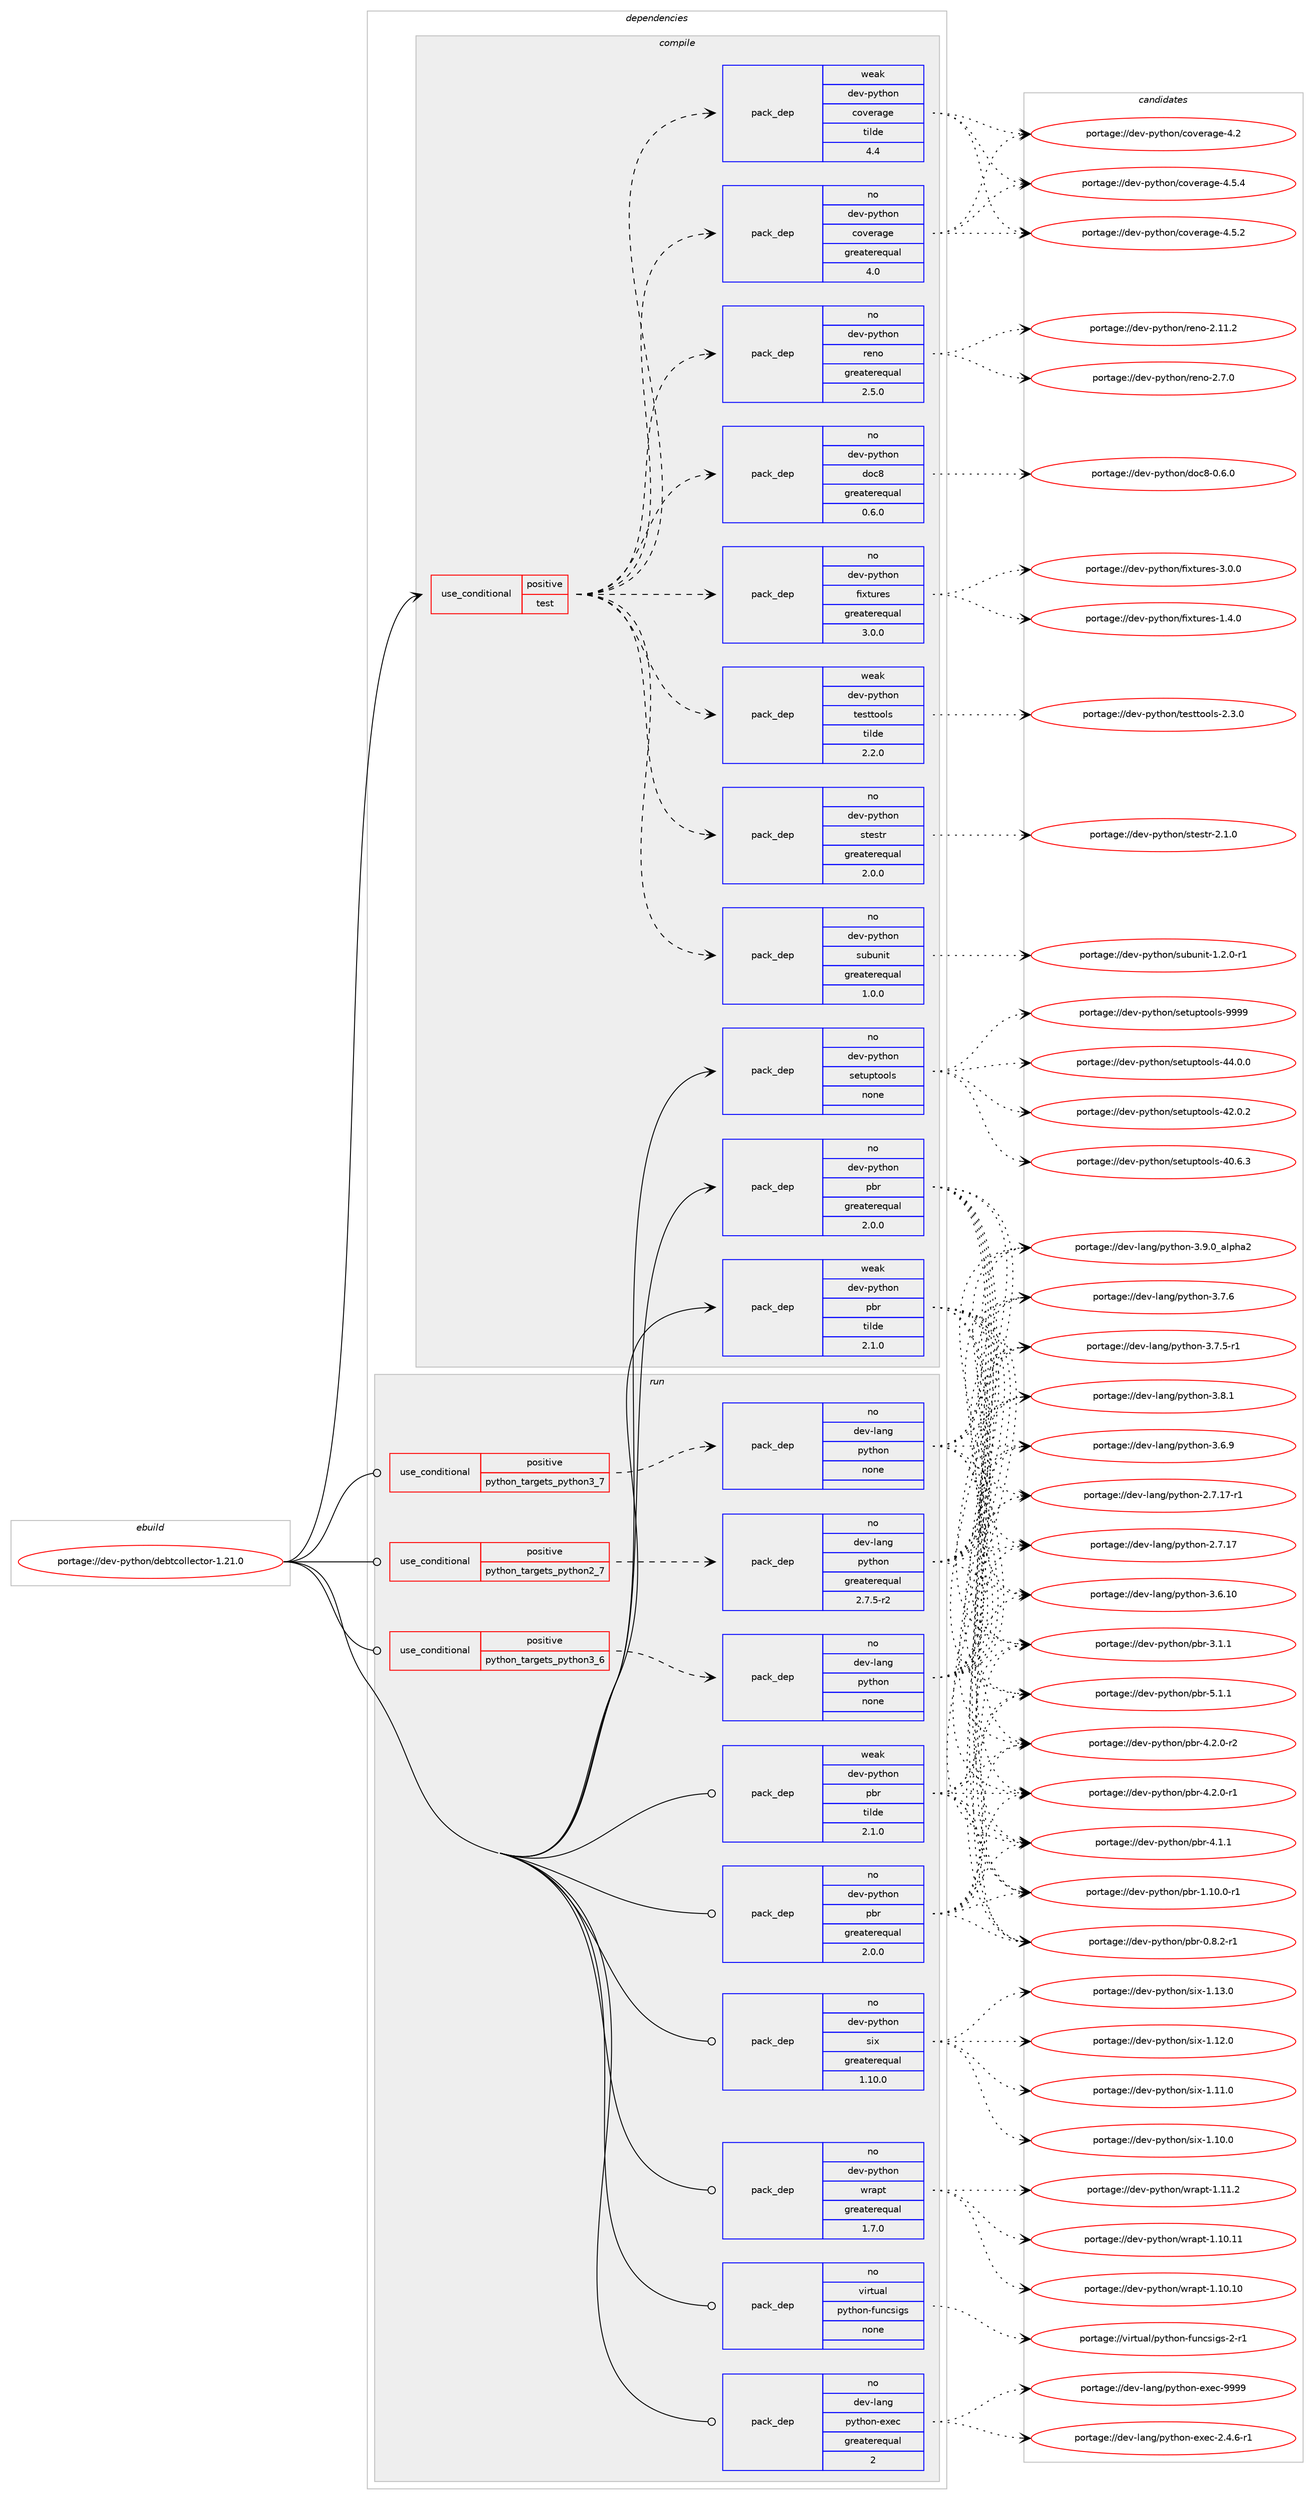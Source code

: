 digraph prolog {

# *************
# Graph options
# *************

newrank=true;
concentrate=true;
compound=true;
graph [rankdir=LR,fontname=Helvetica,fontsize=10,ranksep=1.5];#, ranksep=2.5, nodesep=0.2];
edge  [arrowhead=vee];
node  [fontname=Helvetica,fontsize=10];

# **********
# The ebuild
# **********

subgraph cluster_leftcol {
color=gray;
label=<<i>ebuild</i>>;
id [label="portage://dev-python/debtcollector-1.21.0", color=red, width=4, href="../dev-python/debtcollector-1.21.0.svg"];
}

# ****************
# The dependencies
# ****************

subgraph cluster_midcol {
color=gray;
label=<<i>dependencies</i>>;
subgraph cluster_compile {
fillcolor="#eeeeee";
style=filled;
label=<<i>compile</i>>;
subgraph cond117039 {
dependency464899 [label=<<TABLE BORDER="0" CELLBORDER="1" CELLSPACING="0" CELLPADDING="4"><TR><TD ROWSPAN="3" CELLPADDING="10">use_conditional</TD></TR><TR><TD>positive</TD></TR><TR><TD>test</TD></TR></TABLE>>, shape=none, color=red];
subgraph pack342867 {
dependency464900 [label=<<TABLE BORDER="0" CELLBORDER="1" CELLSPACING="0" CELLPADDING="4" WIDTH="220"><TR><TD ROWSPAN="6" CELLPADDING="30">pack_dep</TD></TR><TR><TD WIDTH="110">no</TD></TR><TR><TD>dev-python</TD></TR><TR><TD>coverage</TD></TR><TR><TD>greaterequal</TD></TR><TR><TD>4.0</TD></TR></TABLE>>, shape=none, color=blue];
}
dependency464899:e -> dependency464900:w [weight=20,style="dashed",arrowhead="vee"];
subgraph pack342868 {
dependency464901 [label=<<TABLE BORDER="0" CELLBORDER="1" CELLSPACING="0" CELLPADDING="4" WIDTH="220"><TR><TD ROWSPAN="6" CELLPADDING="30">pack_dep</TD></TR><TR><TD WIDTH="110">weak</TD></TR><TR><TD>dev-python</TD></TR><TR><TD>coverage</TD></TR><TR><TD>tilde</TD></TR><TR><TD>4.4</TD></TR></TABLE>>, shape=none, color=blue];
}
dependency464899:e -> dependency464901:w [weight=20,style="dashed",arrowhead="vee"];
subgraph pack342869 {
dependency464902 [label=<<TABLE BORDER="0" CELLBORDER="1" CELLSPACING="0" CELLPADDING="4" WIDTH="220"><TR><TD ROWSPAN="6" CELLPADDING="30">pack_dep</TD></TR><TR><TD WIDTH="110">no</TD></TR><TR><TD>dev-python</TD></TR><TR><TD>subunit</TD></TR><TR><TD>greaterequal</TD></TR><TR><TD>1.0.0</TD></TR></TABLE>>, shape=none, color=blue];
}
dependency464899:e -> dependency464902:w [weight=20,style="dashed",arrowhead="vee"];
subgraph pack342870 {
dependency464903 [label=<<TABLE BORDER="0" CELLBORDER="1" CELLSPACING="0" CELLPADDING="4" WIDTH="220"><TR><TD ROWSPAN="6" CELLPADDING="30">pack_dep</TD></TR><TR><TD WIDTH="110">no</TD></TR><TR><TD>dev-python</TD></TR><TR><TD>stestr</TD></TR><TR><TD>greaterequal</TD></TR><TR><TD>2.0.0</TD></TR></TABLE>>, shape=none, color=blue];
}
dependency464899:e -> dependency464903:w [weight=20,style="dashed",arrowhead="vee"];
subgraph pack342871 {
dependency464904 [label=<<TABLE BORDER="0" CELLBORDER="1" CELLSPACING="0" CELLPADDING="4" WIDTH="220"><TR><TD ROWSPAN="6" CELLPADDING="30">pack_dep</TD></TR><TR><TD WIDTH="110">weak</TD></TR><TR><TD>dev-python</TD></TR><TR><TD>testtools</TD></TR><TR><TD>tilde</TD></TR><TR><TD>2.2.0</TD></TR></TABLE>>, shape=none, color=blue];
}
dependency464899:e -> dependency464904:w [weight=20,style="dashed",arrowhead="vee"];
subgraph pack342872 {
dependency464905 [label=<<TABLE BORDER="0" CELLBORDER="1" CELLSPACING="0" CELLPADDING="4" WIDTH="220"><TR><TD ROWSPAN="6" CELLPADDING="30">pack_dep</TD></TR><TR><TD WIDTH="110">no</TD></TR><TR><TD>dev-python</TD></TR><TR><TD>fixtures</TD></TR><TR><TD>greaterequal</TD></TR><TR><TD>3.0.0</TD></TR></TABLE>>, shape=none, color=blue];
}
dependency464899:e -> dependency464905:w [weight=20,style="dashed",arrowhead="vee"];
subgraph pack342873 {
dependency464906 [label=<<TABLE BORDER="0" CELLBORDER="1" CELLSPACING="0" CELLPADDING="4" WIDTH="220"><TR><TD ROWSPAN="6" CELLPADDING="30">pack_dep</TD></TR><TR><TD WIDTH="110">no</TD></TR><TR><TD>dev-python</TD></TR><TR><TD>doc8</TD></TR><TR><TD>greaterequal</TD></TR><TR><TD>0.6.0</TD></TR></TABLE>>, shape=none, color=blue];
}
dependency464899:e -> dependency464906:w [weight=20,style="dashed",arrowhead="vee"];
subgraph pack342874 {
dependency464907 [label=<<TABLE BORDER="0" CELLBORDER="1" CELLSPACING="0" CELLPADDING="4" WIDTH="220"><TR><TD ROWSPAN="6" CELLPADDING="30">pack_dep</TD></TR><TR><TD WIDTH="110">no</TD></TR><TR><TD>dev-python</TD></TR><TR><TD>reno</TD></TR><TR><TD>greaterequal</TD></TR><TR><TD>2.5.0</TD></TR></TABLE>>, shape=none, color=blue];
}
dependency464899:e -> dependency464907:w [weight=20,style="dashed",arrowhead="vee"];
}
id:e -> dependency464899:w [weight=20,style="solid",arrowhead="vee"];
subgraph pack342875 {
dependency464908 [label=<<TABLE BORDER="0" CELLBORDER="1" CELLSPACING="0" CELLPADDING="4" WIDTH="220"><TR><TD ROWSPAN="6" CELLPADDING="30">pack_dep</TD></TR><TR><TD WIDTH="110">no</TD></TR><TR><TD>dev-python</TD></TR><TR><TD>pbr</TD></TR><TR><TD>greaterequal</TD></TR><TR><TD>2.0.0</TD></TR></TABLE>>, shape=none, color=blue];
}
id:e -> dependency464908:w [weight=20,style="solid",arrowhead="vee"];
subgraph pack342876 {
dependency464909 [label=<<TABLE BORDER="0" CELLBORDER="1" CELLSPACING="0" CELLPADDING="4" WIDTH="220"><TR><TD ROWSPAN="6" CELLPADDING="30">pack_dep</TD></TR><TR><TD WIDTH="110">no</TD></TR><TR><TD>dev-python</TD></TR><TR><TD>setuptools</TD></TR><TR><TD>none</TD></TR><TR><TD></TD></TR></TABLE>>, shape=none, color=blue];
}
id:e -> dependency464909:w [weight=20,style="solid",arrowhead="vee"];
subgraph pack342877 {
dependency464910 [label=<<TABLE BORDER="0" CELLBORDER="1" CELLSPACING="0" CELLPADDING="4" WIDTH="220"><TR><TD ROWSPAN="6" CELLPADDING="30">pack_dep</TD></TR><TR><TD WIDTH="110">weak</TD></TR><TR><TD>dev-python</TD></TR><TR><TD>pbr</TD></TR><TR><TD>tilde</TD></TR><TR><TD>2.1.0</TD></TR></TABLE>>, shape=none, color=blue];
}
id:e -> dependency464910:w [weight=20,style="solid",arrowhead="vee"];
}
subgraph cluster_compileandrun {
fillcolor="#eeeeee";
style=filled;
label=<<i>compile and run</i>>;
}
subgraph cluster_run {
fillcolor="#eeeeee";
style=filled;
label=<<i>run</i>>;
subgraph cond117040 {
dependency464911 [label=<<TABLE BORDER="0" CELLBORDER="1" CELLSPACING="0" CELLPADDING="4"><TR><TD ROWSPAN="3" CELLPADDING="10">use_conditional</TD></TR><TR><TD>positive</TD></TR><TR><TD>python_targets_python2_7</TD></TR></TABLE>>, shape=none, color=red];
subgraph pack342878 {
dependency464912 [label=<<TABLE BORDER="0" CELLBORDER="1" CELLSPACING="0" CELLPADDING="4" WIDTH="220"><TR><TD ROWSPAN="6" CELLPADDING="30">pack_dep</TD></TR><TR><TD WIDTH="110">no</TD></TR><TR><TD>dev-lang</TD></TR><TR><TD>python</TD></TR><TR><TD>greaterequal</TD></TR><TR><TD>2.7.5-r2</TD></TR></TABLE>>, shape=none, color=blue];
}
dependency464911:e -> dependency464912:w [weight=20,style="dashed",arrowhead="vee"];
}
id:e -> dependency464911:w [weight=20,style="solid",arrowhead="odot"];
subgraph cond117041 {
dependency464913 [label=<<TABLE BORDER="0" CELLBORDER="1" CELLSPACING="0" CELLPADDING="4"><TR><TD ROWSPAN="3" CELLPADDING="10">use_conditional</TD></TR><TR><TD>positive</TD></TR><TR><TD>python_targets_python3_6</TD></TR></TABLE>>, shape=none, color=red];
subgraph pack342879 {
dependency464914 [label=<<TABLE BORDER="0" CELLBORDER="1" CELLSPACING="0" CELLPADDING="4" WIDTH="220"><TR><TD ROWSPAN="6" CELLPADDING="30">pack_dep</TD></TR><TR><TD WIDTH="110">no</TD></TR><TR><TD>dev-lang</TD></TR><TR><TD>python</TD></TR><TR><TD>none</TD></TR><TR><TD></TD></TR></TABLE>>, shape=none, color=blue];
}
dependency464913:e -> dependency464914:w [weight=20,style="dashed",arrowhead="vee"];
}
id:e -> dependency464913:w [weight=20,style="solid",arrowhead="odot"];
subgraph cond117042 {
dependency464915 [label=<<TABLE BORDER="0" CELLBORDER="1" CELLSPACING="0" CELLPADDING="4"><TR><TD ROWSPAN="3" CELLPADDING="10">use_conditional</TD></TR><TR><TD>positive</TD></TR><TR><TD>python_targets_python3_7</TD></TR></TABLE>>, shape=none, color=red];
subgraph pack342880 {
dependency464916 [label=<<TABLE BORDER="0" CELLBORDER="1" CELLSPACING="0" CELLPADDING="4" WIDTH="220"><TR><TD ROWSPAN="6" CELLPADDING="30">pack_dep</TD></TR><TR><TD WIDTH="110">no</TD></TR><TR><TD>dev-lang</TD></TR><TR><TD>python</TD></TR><TR><TD>none</TD></TR><TR><TD></TD></TR></TABLE>>, shape=none, color=blue];
}
dependency464915:e -> dependency464916:w [weight=20,style="dashed",arrowhead="vee"];
}
id:e -> dependency464915:w [weight=20,style="solid",arrowhead="odot"];
subgraph pack342881 {
dependency464917 [label=<<TABLE BORDER="0" CELLBORDER="1" CELLSPACING="0" CELLPADDING="4" WIDTH="220"><TR><TD ROWSPAN="6" CELLPADDING="30">pack_dep</TD></TR><TR><TD WIDTH="110">no</TD></TR><TR><TD>dev-lang</TD></TR><TR><TD>python-exec</TD></TR><TR><TD>greaterequal</TD></TR><TR><TD>2</TD></TR></TABLE>>, shape=none, color=blue];
}
id:e -> dependency464917:w [weight=20,style="solid",arrowhead="odot"];
subgraph pack342882 {
dependency464918 [label=<<TABLE BORDER="0" CELLBORDER="1" CELLSPACING="0" CELLPADDING="4" WIDTH="220"><TR><TD ROWSPAN="6" CELLPADDING="30">pack_dep</TD></TR><TR><TD WIDTH="110">no</TD></TR><TR><TD>dev-python</TD></TR><TR><TD>pbr</TD></TR><TR><TD>greaterequal</TD></TR><TR><TD>2.0.0</TD></TR></TABLE>>, shape=none, color=blue];
}
id:e -> dependency464918:w [weight=20,style="solid",arrowhead="odot"];
subgraph pack342883 {
dependency464919 [label=<<TABLE BORDER="0" CELLBORDER="1" CELLSPACING="0" CELLPADDING="4" WIDTH="220"><TR><TD ROWSPAN="6" CELLPADDING="30">pack_dep</TD></TR><TR><TD WIDTH="110">no</TD></TR><TR><TD>dev-python</TD></TR><TR><TD>six</TD></TR><TR><TD>greaterequal</TD></TR><TR><TD>1.10.0</TD></TR></TABLE>>, shape=none, color=blue];
}
id:e -> dependency464919:w [weight=20,style="solid",arrowhead="odot"];
subgraph pack342884 {
dependency464920 [label=<<TABLE BORDER="0" CELLBORDER="1" CELLSPACING="0" CELLPADDING="4" WIDTH="220"><TR><TD ROWSPAN="6" CELLPADDING="30">pack_dep</TD></TR><TR><TD WIDTH="110">no</TD></TR><TR><TD>dev-python</TD></TR><TR><TD>wrapt</TD></TR><TR><TD>greaterequal</TD></TR><TR><TD>1.7.0</TD></TR></TABLE>>, shape=none, color=blue];
}
id:e -> dependency464920:w [weight=20,style="solid",arrowhead="odot"];
subgraph pack342885 {
dependency464921 [label=<<TABLE BORDER="0" CELLBORDER="1" CELLSPACING="0" CELLPADDING="4" WIDTH="220"><TR><TD ROWSPAN="6" CELLPADDING="30">pack_dep</TD></TR><TR><TD WIDTH="110">no</TD></TR><TR><TD>virtual</TD></TR><TR><TD>python-funcsigs</TD></TR><TR><TD>none</TD></TR><TR><TD></TD></TR></TABLE>>, shape=none, color=blue];
}
id:e -> dependency464921:w [weight=20,style="solid",arrowhead="odot"];
subgraph pack342886 {
dependency464922 [label=<<TABLE BORDER="0" CELLBORDER="1" CELLSPACING="0" CELLPADDING="4" WIDTH="220"><TR><TD ROWSPAN="6" CELLPADDING="30">pack_dep</TD></TR><TR><TD WIDTH="110">weak</TD></TR><TR><TD>dev-python</TD></TR><TR><TD>pbr</TD></TR><TR><TD>tilde</TD></TR><TR><TD>2.1.0</TD></TR></TABLE>>, shape=none, color=blue];
}
id:e -> dependency464922:w [weight=20,style="solid",arrowhead="odot"];
}
}

# **************
# The candidates
# **************

subgraph cluster_choices {
rank=same;
color=gray;
label=<<i>candidates</i>>;

subgraph choice342867 {
color=black;
nodesep=1;
choice10010111845112121116104111110479911111810111497103101455246534652 [label="portage://dev-python/coverage-4.5.4", color=red, width=4,href="../dev-python/coverage-4.5.4.svg"];
choice10010111845112121116104111110479911111810111497103101455246534650 [label="portage://dev-python/coverage-4.5.2", color=red, width=4,href="../dev-python/coverage-4.5.2.svg"];
choice1001011184511212111610411111047991111181011149710310145524650 [label="portage://dev-python/coverage-4.2", color=red, width=4,href="../dev-python/coverage-4.2.svg"];
dependency464900:e -> choice10010111845112121116104111110479911111810111497103101455246534652:w [style=dotted,weight="100"];
dependency464900:e -> choice10010111845112121116104111110479911111810111497103101455246534650:w [style=dotted,weight="100"];
dependency464900:e -> choice1001011184511212111610411111047991111181011149710310145524650:w [style=dotted,weight="100"];
}
subgraph choice342868 {
color=black;
nodesep=1;
choice10010111845112121116104111110479911111810111497103101455246534652 [label="portage://dev-python/coverage-4.5.4", color=red, width=4,href="../dev-python/coverage-4.5.4.svg"];
choice10010111845112121116104111110479911111810111497103101455246534650 [label="portage://dev-python/coverage-4.5.2", color=red, width=4,href="../dev-python/coverage-4.5.2.svg"];
choice1001011184511212111610411111047991111181011149710310145524650 [label="portage://dev-python/coverage-4.2", color=red, width=4,href="../dev-python/coverage-4.2.svg"];
dependency464901:e -> choice10010111845112121116104111110479911111810111497103101455246534652:w [style=dotted,weight="100"];
dependency464901:e -> choice10010111845112121116104111110479911111810111497103101455246534650:w [style=dotted,weight="100"];
dependency464901:e -> choice1001011184511212111610411111047991111181011149710310145524650:w [style=dotted,weight="100"];
}
subgraph choice342869 {
color=black;
nodesep=1;
choice1001011184511212111610411111047115117981171101051164549465046484511449 [label="portage://dev-python/subunit-1.2.0-r1", color=red, width=4,href="../dev-python/subunit-1.2.0-r1.svg"];
dependency464902:e -> choice1001011184511212111610411111047115117981171101051164549465046484511449:w [style=dotted,weight="100"];
}
subgraph choice342870 {
color=black;
nodesep=1;
choice1001011184511212111610411111047115116101115116114455046494648 [label="portage://dev-python/stestr-2.1.0", color=red, width=4,href="../dev-python/stestr-2.1.0.svg"];
dependency464903:e -> choice1001011184511212111610411111047115116101115116114455046494648:w [style=dotted,weight="100"];
}
subgraph choice342871 {
color=black;
nodesep=1;
choice1001011184511212111610411111047116101115116116111111108115455046514648 [label="portage://dev-python/testtools-2.3.0", color=red, width=4,href="../dev-python/testtools-2.3.0.svg"];
dependency464904:e -> choice1001011184511212111610411111047116101115116116111111108115455046514648:w [style=dotted,weight="100"];
}
subgraph choice342872 {
color=black;
nodesep=1;
choice1001011184511212111610411111047102105120116117114101115455146484648 [label="portage://dev-python/fixtures-3.0.0", color=red, width=4,href="../dev-python/fixtures-3.0.0.svg"];
choice1001011184511212111610411111047102105120116117114101115454946524648 [label="portage://dev-python/fixtures-1.4.0", color=red, width=4,href="../dev-python/fixtures-1.4.0.svg"];
dependency464905:e -> choice1001011184511212111610411111047102105120116117114101115455146484648:w [style=dotted,weight="100"];
dependency464905:e -> choice1001011184511212111610411111047102105120116117114101115454946524648:w [style=dotted,weight="100"];
}
subgraph choice342873 {
color=black;
nodesep=1;
choice10010111845112121116104111110471001119956454846544648 [label="portage://dev-python/doc8-0.6.0", color=red, width=4,href="../dev-python/doc8-0.6.0.svg"];
dependency464906:e -> choice10010111845112121116104111110471001119956454846544648:w [style=dotted,weight="100"];
}
subgraph choice342874 {
color=black;
nodesep=1;
choice1001011184511212111610411111047114101110111455046554648 [label="portage://dev-python/reno-2.7.0", color=red, width=4,href="../dev-python/reno-2.7.0.svg"];
choice100101118451121211161041111104711410111011145504649494650 [label="portage://dev-python/reno-2.11.2", color=red, width=4,href="../dev-python/reno-2.11.2.svg"];
dependency464907:e -> choice1001011184511212111610411111047114101110111455046554648:w [style=dotted,weight="100"];
dependency464907:e -> choice100101118451121211161041111104711410111011145504649494650:w [style=dotted,weight="100"];
}
subgraph choice342875 {
color=black;
nodesep=1;
choice100101118451121211161041111104711298114455346494649 [label="portage://dev-python/pbr-5.1.1", color=red, width=4,href="../dev-python/pbr-5.1.1.svg"];
choice1001011184511212111610411111047112981144552465046484511450 [label="portage://dev-python/pbr-4.2.0-r2", color=red, width=4,href="../dev-python/pbr-4.2.0-r2.svg"];
choice1001011184511212111610411111047112981144552465046484511449 [label="portage://dev-python/pbr-4.2.0-r1", color=red, width=4,href="../dev-python/pbr-4.2.0-r1.svg"];
choice100101118451121211161041111104711298114455246494649 [label="portage://dev-python/pbr-4.1.1", color=red, width=4,href="../dev-python/pbr-4.1.1.svg"];
choice100101118451121211161041111104711298114455146494649 [label="portage://dev-python/pbr-3.1.1", color=red, width=4,href="../dev-python/pbr-3.1.1.svg"];
choice100101118451121211161041111104711298114454946494846484511449 [label="portage://dev-python/pbr-1.10.0-r1", color=red, width=4,href="../dev-python/pbr-1.10.0-r1.svg"];
choice1001011184511212111610411111047112981144548465646504511449 [label="portage://dev-python/pbr-0.8.2-r1", color=red, width=4,href="../dev-python/pbr-0.8.2-r1.svg"];
dependency464908:e -> choice100101118451121211161041111104711298114455346494649:w [style=dotted,weight="100"];
dependency464908:e -> choice1001011184511212111610411111047112981144552465046484511450:w [style=dotted,weight="100"];
dependency464908:e -> choice1001011184511212111610411111047112981144552465046484511449:w [style=dotted,weight="100"];
dependency464908:e -> choice100101118451121211161041111104711298114455246494649:w [style=dotted,weight="100"];
dependency464908:e -> choice100101118451121211161041111104711298114455146494649:w [style=dotted,weight="100"];
dependency464908:e -> choice100101118451121211161041111104711298114454946494846484511449:w [style=dotted,weight="100"];
dependency464908:e -> choice1001011184511212111610411111047112981144548465646504511449:w [style=dotted,weight="100"];
}
subgraph choice342876 {
color=black;
nodesep=1;
choice10010111845112121116104111110471151011161171121161111111081154557575757 [label="portage://dev-python/setuptools-9999", color=red, width=4,href="../dev-python/setuptools-9999.svg"];
choice100101118451121211161041111104711510111611711211611111110811545525246484648 [label="portage://dev-python/setuptools-44.0.0", color=red, width=4,href="../dev-python/setuptools-44.0.0.svg"];
choice100101118451121211161041111104711510111611711211611111110811545525046484650 [label="portage://dev-python/setuptools-42.0.2", color=red, width=4,href="../dev-python/setuptools-42.0.2.svg"];
choice100101118451121211161041111104711510111611711211611111110811545524846544651 [label="portage://dev-python/setuptools-40.6.3", color=red, width=4,href="../dev-python/setuptools-40.6.3.svg"];
dependency464909:e -> choice10010111845112121116104111110471151011161171121161111111081154557575757:w [style=dotted,weight="100"];
dependency464909:e -> choice100101118451121211161041111104711510111611711211611111110811545525246484648:w [style=dotted,weight="100"];
dependency464909:e -> choice100101118451121211161041111104711510111611711211611111110811545525046484650:w [style=dotted,weight="100"];
dependency464909:e -> choice100101118451121211161041111104711510111611711211611111110811545524846544651:w [style=dotted,weight="100"];
}
subgraph choice342877 {
color=black;
nodesep=1;
choice100101118451121211161041111104711298114455346494649 [label="portage://dev-python/pbr-5.1.1", color=red, width=4,href="../dev-python/pbr-5.1.1.svg"];
choice1001011184511212111610411111047112981144552465046484511450 [label="portage://dev-python/pbr-4.2.0-r2", color=red, width=4,href="../dev-python/pbr-4.2.0-r2.svg"];
choice1001011184511212111610411111047112981144552465046484511449 [label="portage://dev-python/pbr-4.2.0-r1", color=red, width=4,href="../dev-python/pbr-4.2.0-r1.svg"];
choice100101118451121211161041111104711298114455246494649 [label="portage://dev-python/pbr-4.1.1", color=red, width=4,href="../dev-python/pbr-4.1.1.svg"];
choice100101118451121211161041111104711298114455146494649 [label="portage://dev-python/pbr-3.1.1", color=red, width=4,href="../dev-python/pbr-3.1.1.svg"];
choice100101118451121211161041111104711298114454946494846484511449 [label="portage://dev-python/pbr-1.10.0-r1", color=red, width=4,href="../dev-python/pbr-1.10.0-r1.svg"];
choice1001011184511212111610411111047112981144548465646504511449 [label="portage://dev-python/pbr-0.8.2-r1", color=red, width=4,href="../dev-python/pbr-0.8.2-r1.svg"];
dependency464910:e -> choice100101118451121211161041111104711298114455346494649:w [style=dotted,weight="100"];
dependency464910:e -> choice1001011184511212111610411111047112981144552465046484511450:w [style=dotted,weight="100"];
dependency464910:e -> choice1001011184511212111610411111047112981144552465046484511449:w [style=dotted,weight="100"];
dependency464910:e -> choice100101118451121211161041111104711298114455246494649:w [style=dotted,weight="100"];
dependency464910:e -> choice100101118451121211161041111104711298114455146494649:w [style=dotted,weight="100"];
dependency464910:e -> choice100101118451121211161041111104711298114454946494846484511449:w [style=dotted,weight="100"];
dependency464910:e -> choice1001011184511212111610411111047112981144548465646504511449:w [style=dotted,weight="100"];
}
subgraph choice342878 {
color=black;
nodesep=1;
choice10010111845108971101034711212111610411111045514657464895971081121049750 [label="portage://dev-lang/python-3.9.0_alpha2", color=red, width=4,href="../dev-lang/python-3.9.0_alpha2.svg"];
choice100101118451089711010347112121116104111110455146564649 [label="portage://dev-lang/python-3.8.1", color=red, width=4,href="../dev-lang/python-3.8.1.svg"];
choice100101118451089711010347112121116104111110455146554654 [label="portage://dev-lang/python-3.7.6", color=red, width=4,href="../dev-lang/python-3.7.6.svg"];
choice1001011184510897110103471121211161041111104551465546534511449 [label="portage://dev-lang/python-3.7.5-r1", color=red, width=4,href="../dev-lang/python-3.7.5-r1.svg"];
choice100101118451089711010347112121116104111110455146544657 [label="portage://dev-lang/python-3.6.9", color=red, width=4,href="../dev-lang/python-3.6.9.svg"];
choice10010111845108971101034711212111610411111045514654464948 [label="portage://dev-lang/python-3.6.10", color=red, width=4,href="../dev-lang/python-3.6.10.svg"];
choice100101118451089711010347112121116104111110455046554649554511449 [label="portage://dev-lang/python-2.7.17-r1", color=red, width=4,href="../dev-lang/python-2.7.17-r1.svg"];
choice10010111845108971101034711212111610411111045504655464955 [label="portage://dev-lang/python-2.7.17", color=red, width=4,href="../dev-lang/python-2.7.17.svg"];
dependency464912:e -> choice10010111845108971101034711212111610411111045514657464895971081121049750:w [style=dotted,weight="100"];
dependency464912:e -> choice100101118451089711010347112121116104111110455146564649:w [style=dotted,weight="100"];
dependency464912:e -> choice100101118451089711010347112121116104111110455146554654:w [style=dotted,weight="100"];
dependency464912:e -> choice1001011184510897110103471121211161041111104551465546534511449:w [style=dotted,weight="100"];
dependency464912:e -> choice100101118451089711010347112121116104111110455146544657:w [style=dotted,weight="100"];
dependency464912:e -> choice10010111845108971101034711212111610411111045514654464948:w [style=dotted,weight="100"];
dependency464912:e -> choice100101118451089711010347112121116104111110455046554649554511449:w [style=dotted,weight="100"];
dependency464912:e -> choice10010111845108971101034711212111610411111045504655464955:w [style=dotted,weight="100"];
}
subgraph choice342879 {
color=black;
nodesep=1;
choice10010111845108971101034711212111610411111045514657464895971081121049750 [label="portage://dev-lang/python-3.9.0_alpha2", color=red, width=4,href="../dev-lang/python-3.9.0_alpha2.svg"];
choice100101118451089711010347112121116104111110455146564649 [label="portage://dev-lang/python-3.8.1", color=red, width=4,href="../dev-lang/python-3.8.1.svg"];
choice100101118451089711010347112121116104111110455146554654 [label="portage://dev-lang/python-3.7.6", color=red, width=4,href="../dev-lang/python-3.7.6.svg"];
choice1001011184510897110103471121211161041111104551465546534511449 [label="portage://dev-lang/python-3.7.5-r1", color=red, width=4,href="../dev-lang/python-3.7.5-r1.svg"];
choice100101118451089711010347112121116104111110455146544657 [label="portage://dev-lang/python-3.6.9", color=red, width=4,href="../dev-lang/python-3.6.9.svg"];
choice10010111845108971101034711212111610411111045514654464948 [label="portage://dev-lang/python-3.6.10", color=red, width=4,href="../dev-lang/python-3.6.10.svg"];
choice100101118451089711010347112121116104111110455046554649554511449 [label="portage://dev-lang/python-2.7.17-r1", color=red, width=4,href="../dev-lang/python-2.7.17-r1.svg"];
choice10010111845108971101034711212111610411111045504655464955 [label="portage://dev-lang/python-2.7.17", color=red, width=4,href="../dev-lang/python-2.7.17.svg"];
dependency464914:e -> choice10010111845108971101034711212111610411111045514657464895971081121049750:w [style=dotted,weight="100"];
dependency464914:e -> choice100101118451089711010347112121116104111110455146564649:w [style=dotted,weight="100"];
dependency464914:e -> choice100101118451089711010347112121116104111110455146554654:w [style=dotted,weight="100"];
dependency464914:e -> choice1001011184510897110103471121211161041111104551465546534511449:w [style=dotted,weight="100"];
dependency464914:e -> choice100101118451089711010347112121116104111110455146544657:w [style=dotted,weight="100"];
dependency464914:e -> choice10010111845108971101034711212111610411111045514654464948:w [style=dotted,weight="100"];
dependency464914:e -> choice100101118451089711010347112121116104111110455046554649554511449:w [style=dotted,weight="100"];
dependency464914:e -> choice10010111845108971101034711212111610411111045504655464955:w [style=dotted,weight="100"];
}
subgraph choice342880 {
color=black;
nodesep=1;
choice10010111845108971101034711212111610411111045514657464895971081121049750 [label="portage://dev-lang/python-3.9.0_alpha2", color=red, width=4,href="../dev-lang/python-3.9.0_alpha2.svg"];
choice100101118451089711010347112121116104111110455146564649 [label="portage://dev-lang/python-3.8.1", color=red, width=4,href="../dev-lang/python-3.8.1.svg"];
choice100101118451089711010347112121116104111110455146554654 [label="portage://dev-lang/python-3.7.6", color=red, width=4,href="../dev-lang/python-3.7.6.svg"];
choice1001011184510897110103471121211161041111104551465546534511449 [label="portage://dev-lang/python-3.7.5-r1", color=red, width=4,href="../dev-lang/python-3.7.5-r1.svg"];
choice100101118451089711010347112121116104111110455146544657 [label="portage://dev-lang/python-3.6.9", color=red, width=4,href="../dev-lang/python-3.6.9.svg"];
choice10010111845108971101034711212111610411111045514654464948 [label="portage://dev-lang/python-3.6.10", color=red, width=4,href="../dev-lang/python-3.6.10.svg"];
choice100101118451089711010347112121116104111110455046554649554511449 [label="portage://dev-lang/python-2.7.17-r1", color=red, width=4,href="../dev-lang/python-2.7.17-r1.svg"];
choice10010111845108971101034711212111610411111045504655464955 [label="portage://dev-lang/python-2.7.17", color=red, width=4,href="../dev-lang/python-2.7.17.svg"];
dependency464916:e -> choice10010111845108971101034711212111610411111045514657464895971081121049750:w [style=dotted,weight="100"];
dependency464916:e -> choice100101118451089711010347112121116104111110455146564649:w [style=dotted,weight="100"];
dependency464916:e -> choice100101118451089711010347112121116104111110455146554654:w [style=dotted,weight="100"];
dependency464916:e -> choice1001011184510897110103471121211161041111104551465546534511449:w [style=dotted,weight="100"];
dependency464916:e -> choice100101118451089711010347112121116104111110455146544657:w [style=dotted,weight="100"];
dependency464916:e -> choice10010111845108971101034711212111610411111045514654464948:w [style=dotted,weight="100"];
dependency464916:e -> choice100101118451089711010347112121116104111110455046554649554511449:w [style=dotted,weight="100"];
dependency464916:e -> choice10010111845108971101034711212111610411111045504655464955:w [style=dotted,weight="100"];
}
subgraph choice342881 {
color=black;
nodesep=1;
choice10010111845108971101034711212111610411111045101120101994557575757 [label="portage://dev-lang/python-exec-9999", color=red, width=4,href="../dev-lang/python-exec-9999.svg"];
choice10010111845108971101034711212111610411111045101120101994550465246544511449 [label="portage://dev-lang/python-exec-2.4.6-r1", color=red, width=4,href="../dev-lang/python-exec-2.4.6-r1.svg"];
dependency464917:e -> choice10010111845108971101034711212111610411111045101120101994557575757:w [style=dotted,weight="100"];
dependency464917:e -> choice10010111845108971101034711212111610411111045101120101994550465246544511449:w [style=dotted,weight="100"];
}
subgraph choice342882 {
color=black;
nodesep=1;
choice100101118451121211161041111104711298114455346494649 [label="portage://dev-python/pbr-5.1.1", color=red, width=4,href="../dev-python/pbr-5.1.1.svg"];
choice1001011184511212111610411111047112981144552465046484511450 [label="portage://dev-python/pbr-4.2.0-r2", color=red, width=4,href="../dev-python/pbr-4.2.0-r2.svg"];
choice1001011184511212111610411111047112981144552465046484511449 [label="portage://dev-python/pbr-4.2.0-r1", color=red, width=4,href="../dev-python/pbr-4.2.0-r1.svg"];
choice100101118451121211161041111104711298114455246494649 [label="portage://dev-python/pbr-4.1.1", color=red, width=4,href="../dev-python/pbr-4.1.1.svg"];
choice100101118451121211161041111104711298114455146494649 [label="portage://dev-python/pbr-3.1.1", color=red, width=4,href="../dev-python/pbr-3.1.1.svg"];
choice100101118451121211161041111104711298114454946494846484511449 [label="portage://dev-python/pbr-1.10.0-r1", color=red, width=4,href="../dev-python/pbr-1.10.0-r1.svg"];
choice1001011184511212111610411111047112981144548465646504511449 [label="portage://dev-python/pbr-0.8.2-r1", color=red, width=4,href="../dev-python/pbr-0.8.2-r1.svg"];
dependency464918:e -> choice100101118451121211161041111104711298114455346494649:w [style=dotted,weight="100"];
dependency464918:e -> choice1001011184511212111610411111047112981144552465046484511450:w [style=dotted,weight="100"];
dependency464918:e -> choice1001011184511212111610411111047112981144552465046484511449:w [style=dotted,weight="100"];
dependency464918:e -> choice100101118451121211161041111104711298114455246494649:w [style=dotted,weight="100"];
dependency464918:e -> choice100101118451121211161041111104711298114455146494649:w [style=dotted,weight="100"];
dependency464918:e -> choice100101118451121211161041111104711298114454946494846484511449:w [style=dotted,weight="100"];
dependency464918:e -> choice1001011184511212111610411111047112981144548465646504511449:w [style=dotted,weight="100"];
}
subgraph choice342883 {
color=black;
nodesep=1;
choice100101118451121211161041111104711510512045494649514648 [label="portage://dev-python/six-1.13.0", color=red, width=4,href="../dev-python/six-1.13.0.svg"];
choice100101118451121211161041111104711510512045494649504648 [label="portage://dev-python/six-1.12.0", color=red, width=4,href="../dev-python/six-1.12.0.svg"];
choice100101118451121211161041111104711510512045494649494648 [label="portage://dev-python/six-1.11.0", color=red, width=4,href="../dev-python/six-1.11.0.svg"];
choice100101118451121211161041111104711510512045494649484648 [label="portage://dev-python/six-1.10.0", color=red, width=4,href="../dev-python/six-1.10.0.svg"];
dependency464919:e -> choice100101118451121211161041111104711510512045494649514648:w [style=dotted,weight="100"];
dependency464919:e -> choice100101118451121211161041111104711510512045494649504648:w [style=dotted,weight="100"];
dependency464919:e -> choice100101118451121211161041111104711510512045494649494648:w [style=dotted,weight="100"];
dependency464919:e -> choice100101118451121211161041111104711510512045494649484648:w [style=dotted,weight="100"];
}
subgraph choice342884 {
color=black;
nodesep=1;
choice10010111845112121116104111110471191149711211645494649494650 [label="portage://dev-python/wrapt-1.11.2", color=red, width=4,href="../dev-python/wrapt-1.11.2.svg"];
choice1001011184511212111610411111047119114971121164549464948464949 [label="portage://dev-python/wrapt-1.10.11", color=red, width=4,href="../dev-python/wrapt-1.10.11.svg"];
choice1001011184511212111610411111047119114971121164549464948464948 [label="portage://dev-python/wrapt-1.10.10", color=red, width=4,href="../dev-python/wrapt-1.10.10.svg"];
dependency464920:e -> choice10010111845112121116104111110471191149711211645494649494650:w [style=dotted,weight="100"];
dependency464920:e -> choice1001011184511212111610411111047119114971121164549464948464949:w [style=dotted,weight="100"];
dependency464920:e -> choice1001011184511212111610411111047119114971121164549464948464948:w [style=dotted,weight="100"];
}
subgraph choice342885 {
color=black;
nodesep=1;
choice1181051141161179710847112121116104111110451021171109911510510311545504511449 [label="portage://virtual/python-funcsigs-2-r1", color=red, width=4,href="../virtual/python-funcsigs-2-r1.svg"];
dependency464921:e -> choice1181051141161179710847112121116104111110451021171109911510510311545504511449:w [style=dotted,weight="100"];
}
subgraph choice342886 {
color=black;
nodesep=1;
choice100101118451121211161041111104711298114455346494649 [label="portage://dev-python/pbr-5.1.1", color=red, width=4,href="../dev-python/pbr-5.1.1.svg"];
choice1001011184511212111610411111047112981144552465046484511450 [label="portage://dev-python/pbr-4.2.0-r2", color=red, width=4,href="../dev-python/pbr-4.2.0-r2.svg"];
choice1001011184511212111610411111047112981144552465046484511449 [label="portage://dev-python/pbr-4.2.0-r1", color=red, width=4,href="../dev-python/pbr-4.2.0-r1.svg"];
choice100101118451121211161041111104711298114455246494649 [label="portage://dev-python/pbr-4.1.1", color=red, width=4,href="../dev-python/pbr-4.1.1.svg"];
choice100101118451121211161041111104711298114455146494649 [label="portage://dev-python/pbr-3.1.1", color=red, width=4,href="../dev-python/pbr-3.1.1.svg"];
choice100101118451121211161041111104711298114454946494846484511449 [label="portage://dev-python/pbr-1.10.0-r1", color=red, width=4,href="../dev-python/pbr-1.10.0-r1.svg"];
choice1001011184511212111610411111047112981144548465646504511449 [label="portage://dev-python/pbr-0.8.2-r1", color=red, width=4,href="../dev-python/pbr-0.8.2-r1.svg"];
dependency464922:e -> choice100101118451121211161041111104711298114455346494649:w [style=dotted,weight="100"];
dependency464922:e -> choice1001011184511212111610411111047112981144552465046484511450:w [style=dotted,weight="100"];
dependency464922:e -> choice1001011184511212111610411111047112981144552465046484511449:w [style=dotted,weight="100"];
dependency464922:e -> choice100101118451121211161041111104711298114455246494649:w [style=dotted,weight="100"];
dependency464922:e -> choice100101118451121211161041111104711298114455146494649:w [style=dotted,weight="100"];
dependency464922:e -> choice100101118451121211161041111104711298114454946494846484511449:w [style=dotted,weight="100"];
dependency464922:e -> choice1001011184511212111610411111047112981144548465646504511449:w [style=dotted,weight="100"];
}
}

}
